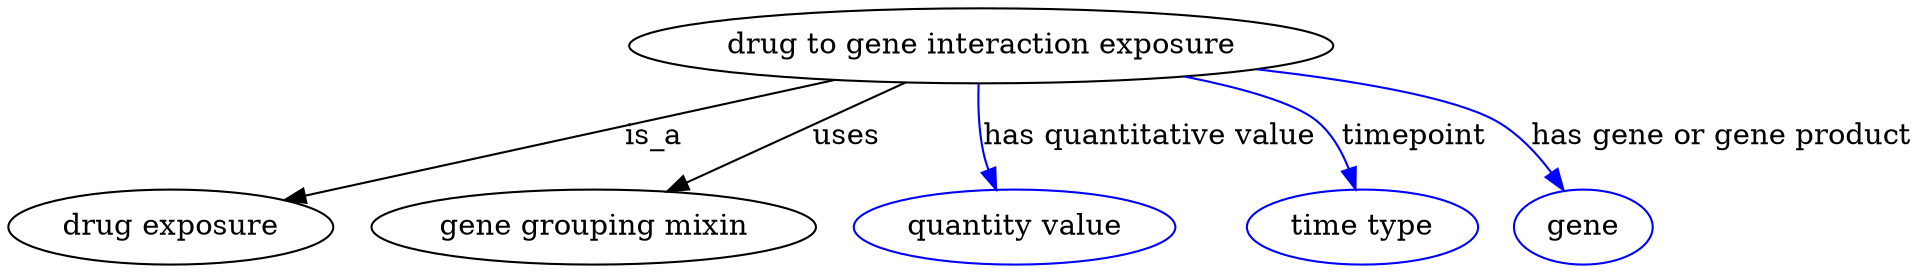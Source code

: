 digraph {
	graph [bb="0,0,721.09,123"];
	node [label="\N"];
	"drug to gene interaction exposure"	[height=0.5,
		label="drug to gene interaction exposure",
		pos="379.09,105",
		width=3.5927];
	"drug exposure"	[height=0.5,
		pos="61.095,18",
		width=1.6971];
	"drug to gene interaction exposure" -> "drug exposure"	[label=is_a,
		lp="251.09,61.5",
		pos="e,104.69,30.652 322.24,88.804 263.43,73.082 172.27,48.716 114.68,33.324"];
	"gene grouping mixin"	[height=0.5,
		pos="225.09,18",
		width=2.3651];
	"drug to gene interaction exposure" -> "gene grouping mixin"	[label=uses,
		lp="323.09,61.5",
		pos="e,254.03,34.973 349.04,87.409 324.45,73.839 289.54,54.569 263.03,39.938"];
	"has quantitative value"	[color=blue,
		height=0.5,
		label="quantity value",
		pos="389.09,18",
		width=1.6971];
	"drug to gene interaction exposure" -> "has quantitative value"	[color=blue,
		label="has quantitative value",
		lp="439.59,61.5",
		pos="e,383.8,36.289 378.46,86.799 378.35,77.121 378.61,64.839 380.09,54 380.44,51.444 380.91,48.805 381.46,46.177",
		style=solid];
	timepoint	[color=blue,
		height=0.5,
		label="time type",
		pos="521.09,18",
		width=1.2277];
	"drug to gene interaction exposure" -> timepoint	[color=blue,
		label=timepoint,
		lp="535.59,61.5",
		pos="e,517.52,36.053 460.24,90.84 474.33,85.762 488,78.731 499.09,69 506.06,62.887 510.92,54.152 514.26,45.69",
		style=solid];
	"has gene or gene product"	[color=blue,
		height=0.5,
		label=gene,
		pos="610.09,18",
		width=0.75827];
	"drug to gene interaction exposure" -> "has gene or gene product"	[color=blue,
		label="has gene or gene product",
		lp="652.59,61.5",
		pos="e,600.18,35.086 490.15,95.64 516.25,90.379 543.13,82.062 566.09,69 577.13,62.722 586.8,52.628 594.24,43.148",
		style=solid];
}
